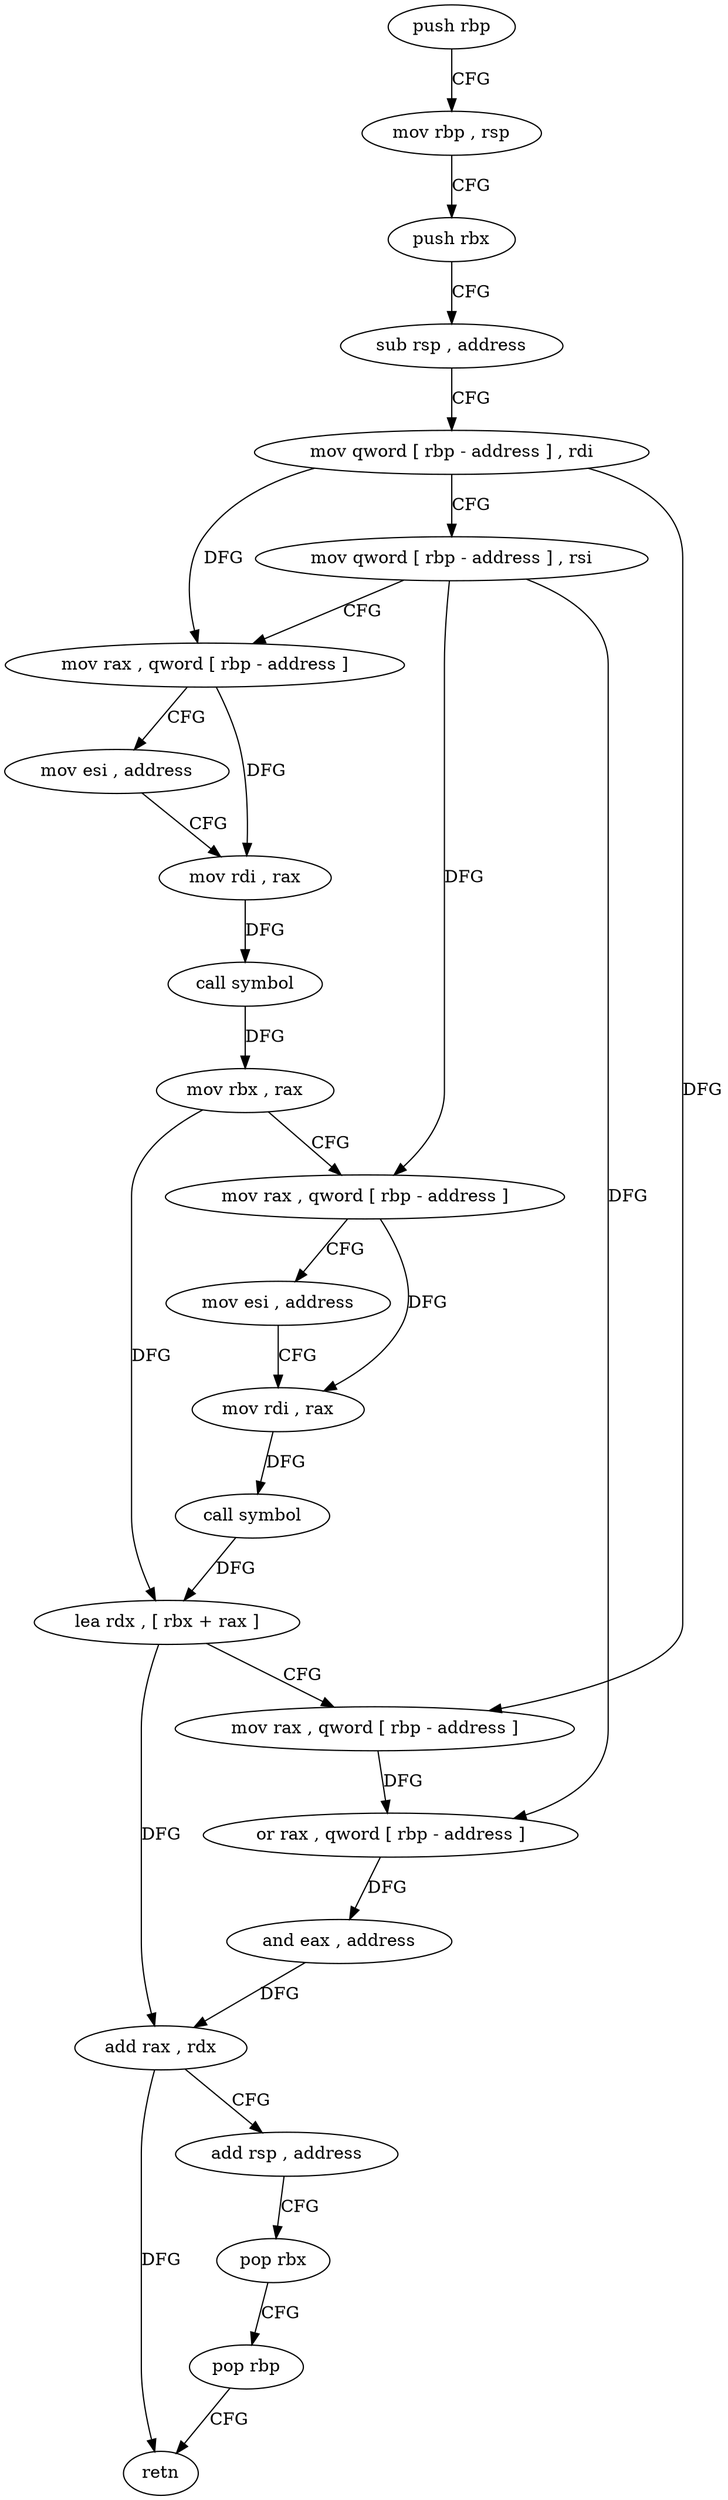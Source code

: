 digraph "func" {
"4482962" [label = "push rbp" ]
"4482963" [label = "mov rbp , rsp" ]
"4482966" [label = "push rbx" ]
"4482967" [label = "sub rsp , address" ]
"4482971" [label = "mov qword [ rbp - address ] , rdi" ]
"4482975" [label = "mov qword [ rbp - address ] , rsi" ]
"4482979" [label = "mov rax , qword [ rbp - address ]" ]
"4482983" [label = "mov esi , address" ]
"4482988" [label = "mov rdi , rax" ]
"4482991" [label = "call symbol" ]
"4482996" [label = "mov rbx , rax" ]
"4482999" [label = "mov rax , qword [ rbp - address ]" ]
"4483003" [label = "mov esi , address" ]
"4483008" [label = "mov rdi , rax" ]
"4483011" [label = "call symbol" ]
"4483016" [label = "lea rdx , [ rbx + rax ]" ]
"4483020" [label = "mov rax , qword [ rbp - address ]" ]
"4483024" [label = "or rax , qword [ rbp - address ]" ]
"4483028" [label = "and eax , address" ]
"4483031" [label = "add rax , rdx" ]
"4483034" [label = "add rsp , address" ]
"4483038" [label = "pop rbx" ]
"4483039" [label = "pop rbp" ]
"4483040" [label = "retn" ]
"4482962" -> "4482963" [ label = "CFG" ]
"4482963" -> "4482966" [ label = "CFG" ]
"4482966" -> "4482967" [ label = "CFG" ]
"4482967" -> "4482971" [ label = "CFG" ]
"4482971" -> "4482975" [ label = "CFG" ]
"4482971" -> "4482979" [ label = "DFG" ]
"4482971" -> "4483020" [ label = "DFG" ]
"4482975" -> "4482979" [ label = "CFG" ]
"4482975" -> "4482999" [ label = "DFG" ]
"4482975" -> "4483024" [ label = "DFG" ]
"4482979" -> "4482983" [ label = "CFG" ]
"4482979" -> "4482988" [ label = "DFG" ]
"4482983" -> "4482988" [ label = "CFG" ]
"4482988" -> "4482991" [ label = "DFG" ]
"4482991" -> "4482996" [ label = "DFG" ]
"4482996" -> "4482999" [ label = "CFG" ]
"4482996" -> "4483016" [ label = "DFG" ]
"4482999" -> "4483003" [ label = "CFG" ]
"4482999" -> "4483008" [ label = "DFG" ]
"4483003" -> "4483008" [ label = "CFG" ]
"4483008" -> "4483011" [ label = "DFG" ]
"4483011" -> "4483016" [ label = "DFG" ]
"4483016" -> "4483020" [ label = "CFG" ]
"4483016" -> "4483031" [ label = "DFG" ]
"4483020" -> "4483024" [ label = "DFG" ]
"4483024" -> "4483028" [ label = "DFG" ]
"4483028" -> "4483031" [ label = "DFG" ]
"4483031" -> "4483034" [ label = "CFG" ]
"4483031" -> "4483040" [ label = "DFG" ]
"4483034" -> "4483038" [ label = "CFG" ]
"4483038" -> "4483039" [ label = "CFG" ]
"4483039" -> "4483040" [ label = "CFG" ]
}
